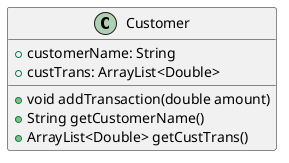 @startuml

class Customer {
    +customerName: String
    +custTrans: ArrayList<Double>
    +void addTransaction(double amount)
    +String getCustomerName()
    +ArrayList<Double> getCustTrans()

}

@enduml